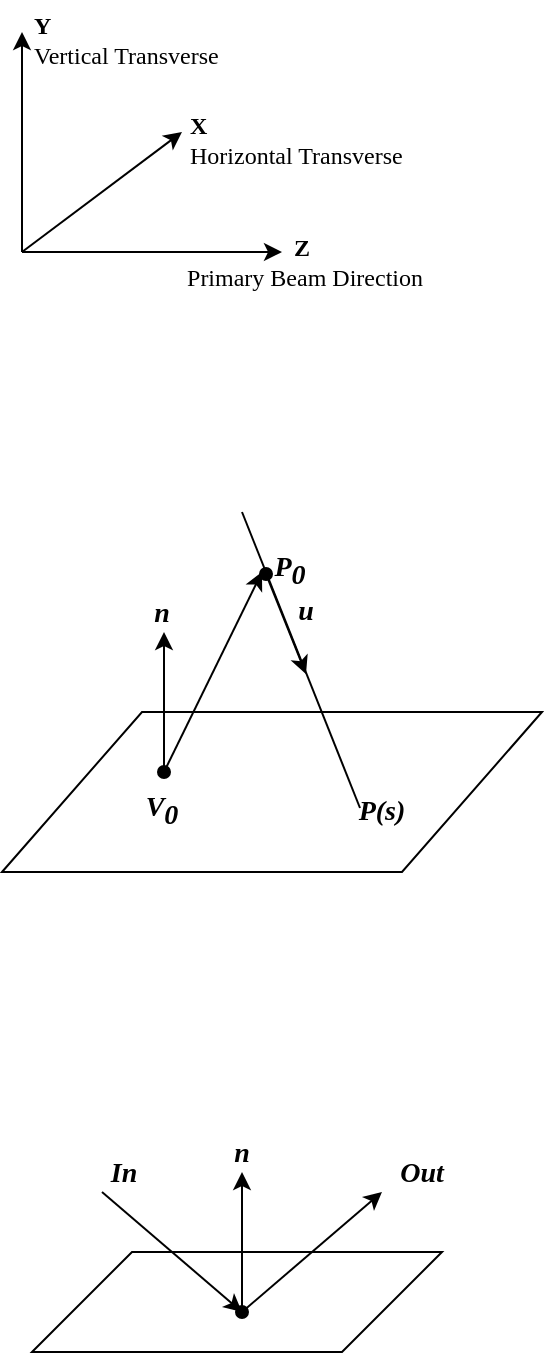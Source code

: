 <mxfile version="13.9.9" type="device" pages="2"><diagram id="XEZtZ5HqxreA5l1B4DLK" name="Page-1"><mxGraphModel dx="757" dy="544" grid="1" gridSize="10" guides="1" tooltips="1" connect="1" arrows="1" fold="1" page="1" pageScale="1" pageWidth="850" pageHeight="1100" math="0" shadow="0"><root><mxCell id="0"/><mxCell id="1" parent="0"/><mxCell id="4GuIVcS2mMb3KXX29gHT-1" value="" style="shape=parallelogram;perimeter=parallelogramPerimeter;whiteSpace=wrap;html=1;fixedSize=1;size=70;" vertex="1" parent="1"><mxGeometry x="110" y="390" width="270" height="80" as="geometry"/></mxCell><mxCell id="PMeN9j592_TiI8Tgo-o7-1" value="" style="endArrow=classic;html=1;fontFamily=Times New Roman;fontSize=12;" parent="1" edge="1"><mxGeometry width="50" height="50" relative="1" as="geometry"><mxPoint x="120" y="160" as="sourcePoint"/><mxPoint x="250" y="160" as="targetPoint"/></mxGeometry></mxCell><mxCell id="PMeN9j592_TiI8Tgo-o7-2" value="" style="endArrow=classic;html=1;fontFamily=Times New Roman;fontSize=12;" parent="1" edge="1"><mxGeometry width="50" height="50" relative="1" as="geometry"><mxPoint x="120" y="160" as="sourcePoint"/><mxPoint x="200" y="100" as="targetPoint"/></mxGeometry></mxCell><mxCell id="PMeN9j592_TiI8Tgo-o7-3" value="" style="endArrow=classic;html=1;fontFamily=Times New Roman;fontSize=12;" parent="1" edge="1"><mxGeometry width="50" height="50" relative="1" as="geometry"><mxPoint x="120" y="160" as="sourcePoint"/><mxPoint x="120" y="50" as="targetPoint"/></mxGeometry></mxCell><mxCell id="PMeN9j592_TiI8Tgo-o7-4" value="&lt;b style=&quot;font-size: 12px;&quot;&gt;Z&lt;/b&gt;&amp;nbsp;&lt;br style=&quot;font-size: 12px;&quot;&gt;Primary Beam Direction" style="text;html=1;strokeColor=none;fillColor=none;align=center;verticalAlign=middle;whiteSpace=wrap;rounded=0;fontFamily=Times New Roman;fontSize=12;" parent="1" vertex="1"><mxGeometry x="191" y="145" width="141" height="40" as="geometry"/></mxCell><mxCell id="PMeN9j592_TiI8Tgo-o7-5" value="&lt;b style=&quot;font-size: 12px;&quot;&gt;X&lt;br style=&quot;font-size: 12px;&quot;&gt;&lt;/b&gt;Horizontal Transverse" style="text;html=1;strokeColor=none;fillColor=none;align=left;verticalAlign=middle;whiteSpace=wrap;rounded=0;fontFamily=Times New Roman;fontSize=12;" parent="1" vertex="1"><mxGeometry x="202" y="89" width="130" height="30" as="geometry"/></mxCell><mxCell id="PMeN9j592_TiI8Tgo-o7-6" value="&lt;b style=&quot;font-size: 12px;&quot;&gt;Y&lt;br style=&quot;font-size: 12px;&quot;&gt;&lt;/b&gt;Vertical Transverse" style="text;html=1;strokeColor=none;fillColor=none;align=left;verticalAlign=middle;whiteSpace=wrap;rounded=0;fontFamily=Times New Roman;fontSize=12;" parent="1" vertex="1"><mxGeometry x="124" y="34" width="106" height="40" as="geometry"/></mxCell><mxCell id="PMeN9j592_TiI8Tgo-o7-7" style="edgeStyle=orthogonalEdgeStyle;rounded=0;orthogonalLoop=1;jettySize=auto;html=1;exitX=0.5;exitY=1;exitDx=0;exitDy=0;fontFamily=Times New Roman;fontSize=12;" parent="1" source="PMeN9j592_TiI8Tgo-o7-4" target="PMeN9j592_TiI8Tgo-o7-4" edge="1"><mxGeometry relative="1" as="geometry"/></mxCell><mxCell id="4GuIVcS2mMb3KXX29gHT-3" value="" style="endArrow=classic;html=1;targetPerimeterSpacing=0;startArrow=oval;startFill=1;" edge="1" parent="1"><mxGeometry width="50" height="50" relative="1" as="geometry"><mxPoint x="191" y="420" as="sourcePoint"/><mxPoint x="191" y="350" as="targetPoint"/></mxGeometry></mxCell><mxCell id="4GuIVcS2mMb3KXX29gHT-4" value="" style="endArrow=classic;html=1;" edge="1" parent="1"><mxGeometry width="50" height="50" relative="1" as="geometry"><mxPoint x="191" y="420" as="sourcePoint"/><mxPoint x="240" y="320" as="targetPoint"/></mxGeometry></mxCell><mxCell id="4GuIVcS2mMb3KXX29gHT-5" value="V&lt;sub style=&quot;font-size: 14px;&quot;&gt;0&lt;/sub&gt;" style="text;html=1;strokeColor=none;fillColor=none;align=center;verticalAlign=middle;whiteSpace=wrap;rounded=0;fontStyle=3;fontFamily=Times New Roman;fontSize=14;" vertex="1" parent="1"><mxGeometry x="170" y="430" width="40" height="20" as="geometry"/></mxCell><mxCell id="4GuIVcS2mMb3KXX29gHT-13" value="&lt;b style=&quot;font-size: 14px;&quot;&gt;&lt;i style=&quot;font-size: 14px;&quot;&gt;&lt;font face=&quot;Times New Roman&quot; style=&quot;font-size: 14px;&quot;&gt;n&lt;/font&gt;&lt;/i&gt;&lt;/b&gt;" style="text;html=1;strokeColor=none;fillColor=none;align=center;verticalAlign=middle;whiteSpace=wrap;rounded=0;fontSize=14;" vertex="1" parent="1"><mxGeometry x="170" y="330" width="40" height="20" as="geometry"/></mxCell><mxCell id="DHPCZ3jpXANVvfYWR5hb-2" value="" style="endArrow=none;html=1;fontFamily=Times New Roman;fontSize=12;" edge="1" parent="1"><mxGeometry width="50" height="50" relative="1" as="geometry"><mxPoint x="230" y="290" as="sourcePoint"/><mxPoint x="289" y="438" as="targetPoint"/></mxGeometry></mxCell><mxCell id="gZIHej3BCniaByH3eLFr-1" value="P&lt;sub style=&quot;font-size: 14px&quot;&gt;0&lt;/sub&gt;" style="text;html=1;strokeColor=none;fillColor=none;align=center;verticalAlign=middle;whiteSpace=wrap;rounded=0;fontStyle=3;fontFamily=Times New Roman;fontSize=14;" vertex="1" parent="1"><mxGeometry x="234" y="310" width="40" height="20" as="geometry"/></mxCell><mxCell id="gZIHej3BCniaByH3eLFr-2" value="P(s)" style="text;html=1;strokeColor=none;fillColor=none;align=center;verticalAlign=middle;whiteSpace=wrap;rounded=0;fontStyle=3;fontFamily=Times New Roman;fontSize=14;" vertex="1" parent="1"><mxGeometry x="280" y="430" width="40" height="20" as="geometry"/></mxCell><mxCell id="gZIHej3BCniaByH3eLFr-3" value="" style="endArrow=classic;html=1;fontFamily=Times New Roman;fontSize=12;endFill=1;startArrow=oval;startFill=1;" edge="1" parent="1"><mxGeometry width="50" height="50" relative="1" as="geometry"><mxPoint x="242" y="321" as="sourcePoint"/><mxPoint x="262" y="371" as="targetPoint"/></mxGeometry></mxCell><mxCell id="gZIHej3BCniaByH3eLFr-5" value="&lt;b&gt;u&lt;/b&gt;" style="text;html=1;strokeColor=none;fillColor=none;align=center;verticalAlign=middle;whiteSpace=wrap;rounded=0;fontStyle=2;fontFamily=Times New Roman;fontSize=14;" vertex="1" parent="1"><mxGeometry x="241.5" y="330" width="40" height="20" as="geometry"/></mxCell><mxCell id="PKfpK2ejVnqDi_JSA_dO-1" value="" style="shape=parallelogram;perimeter=parallelogramPerimeter;whiteSpace=wrap;html=1;fixedSize=1;size=50;" vertex="1" parent="1"><mxGeometry x="125" y="660" width="205" height="50" as="geometry"/></mxCell><mxCell id="PKfpK2ejVnqDi_JSA_dO-2" value="" style="endArrow=classic;html=1;targetPerimeterSpacing=0;startArrow=oval;startFill=1;" edge="1" parent="1"><mxGeometry width="50" height="50" relative="1" as="geometry"><mxPoint x="230" y="690" as="sourcePoint"/><mxPoint x="230" y="620" as="targetPoint"/></mxGeometry></mxCell><mxCell id="PKfpK2ejVnqDi_JSA_dO-3" value="&lt;b style=&quot;font-size: 14px;&quot;&gt;&lt;i style=&quot;font-size: 14px;&quot;&gt;&lt;font face=&quot;Times New Roman&quot; style=&quot;font-size: 14px;&quot;&gt;n&lt;/font&gt;&lt;/i&gt;&lt;/b&gt;" style="text;html=1;strokeColor=none;fillColor=none;align=center;verticalAlign=middle;whiteSpace=wrap;rounded=0;fontSize=14;" vertex="1" parent="1"><mxGeometry x="210" y="600" width="40" height="20" as="geometry"/></mxCell><mxCell id="PKfpK2ejVnqDi_JSA_dO-4" value="" style="endArrow=classic;html=1;" edge="1" parent="1"><mxGeometry width="50" height="50" relative="1" as="geometry"><mxPoint x="230" y="690" as="sourcePoint"/><mxPoint x="300" y="630" as="targetPoint"/></mxGeometry></mxCell><mxCell id="PKfpK2ejVnqDi_JSA_dO-5" value="" style="endArrow=classic;html=1;" edge="1" parent="1"><mxGeometry width="50" height="50" relative="1" as="geometry"><mxPoint x="160" y="630" as="sourcePoint"/><mxPoint x="230" y="690" as="targetPoint"/></mxGeometry></mxCell><mxCell id="kweeO0NltFND5aPguWkB-1" value="&lt;b style=&quot;font-size: 14px&quot;&gt;&lt;i style=&quot;font-size: 14px&quot;&gt;&lt;font face=&quot;Times New Roman&quot; style=&quot;font-size: 14px&quot;&gt;In&lt;/font&gt;&lt;/i&gt;&lt;/b&gt;" style="text;html=1;strokeColor=none;fillColor=none;align=center;verticalAlign=middle;whiteSpace=wrap;rounded=0;fontSize=14;" vertex="1" parent="1"><mxGeometry x="151" y="610" width="40" height="20" as="geometry"/></mxCell><mxCell id="kweeO0NltFND5aPguWkB-2" value="&lt;b style=&quot;font-size: 14px&quot;&gt;&lt;i style=&quot;font-size: 14px&quot;&gt;&lt;font face=&quot;Times New Roman&quot; style=&quot;font-size: 14px&quot;&gt;Out&lt;/font&gt;&lt;/i&gt;&lt;/b&gt;" style="text;html=1;strokeColor=none;fillColor=none;align=center;verticalAlign=middle;whiteSpace=wrap;rounded=0;fontSize=14;" vertex="1" parent="1"><mxGeometry x="300" y="610" width="40" height="20" as="geometry"/></mxCell></root></mxGraphModel></diagram><diagram id="gWHKhcTu5mv0W80ES8QP" name="Mirror"><mxGraphModel dx="757" dy="544" grid="1" gridSize="10" guides="1" tooltips="1" connect="1" arrows="1" fold="1" page="1" pageScale="1" pageWidth="850" pageHeight="1100" math="0" shadow="0"><root><mxCell id="9v3MYaNKJSvupYj0fw3s-0"/><mxCell id="9v3MYaNKJSvupYj0fw3s-1" parent="9v3MYaNKJSvupYj0fw3s-0"/><mxCell id="pv5Z53ZbQroKAuTMAHfI-0" value="" style="shape=cube;whiteSpace=wrap;html=1;boundedLbl=1;backgroundOutline=1;darkOpacity=0.05;darkOpacity2=0.1;rotation=-15;size=33;fontFamily=Times New Roman;fontSize=12;" parent="9v3MYaNKJSvupYj0fw3s-1" vertex="1"><mxGeometry x="304" y="340" width="242.59" height="60.34" as="geometry"/></mxCell><mxCell id="pv5Z53ZbQroKAuTMAHfI-1" value="" style="endArrow=classic;html=1;fontFamily=Times New Roman;fontSize=12;" parent="9v3MYaNKJSvupYj0fw3s-1" edge="1"><mxGeometry width="50" height="50" relative="1" as="geometry"><mxPoint x="255" y="350" as="sourcePoint"/><mxPoint x="425" y="350" as="targetPoint"/></mxGeometry></mxCell><mxCell id="pv5Z53ZbQroKAuTMAHfI-2" value="" style="endArrow=none;dashed=1;html=1;fontFamily=Times New Roman;fontSize=12;" parent="9v3MYaNKJSvupYj0fw3s-1" edge="1"><mxGeometry width="50" height="50" relative="1" as="geometry"><mxPoint x="260" y="400" as="sourcePoint"/><mxPoint x="610" y="300" as="targetPoint"/></mxGeometry></mxCell><mxCell id="pv5Z53ZbQroKAuTMAHfI-3" value="" style="endArrow=classic;html=1;fontFamily=Times New Roman;fontSize=12;" parent="9v3MYaNKJSvupYj0fw3s-1" edge="1"><mxGeometry width="50" height="50" relative="1" as="geometry"><mxPoint x="425" y="350" as="sourcePoint"/><mxPoint x="410" y="300" as="targetPoint"/></mxGeometry></mxCell><mxCell id="pv5Z53ZbQroKAuTMAHfI-4" value="" style="endArrow=classic;html=1;fontFamily=Times New Roman;fontSize=12;" parent="9v3MYaNKJSvupYj0fw3s-1" edge="1"><mxGeometry width="50" height="50" relative="1" as="geometry"><mxPoint x="425" y="350" as="sourcePoint"/><mxPoint x="550" y="280" as="targetPoint"/></mxGeometry></mxCell><mxCell id="pv5Z53ZbQroKAuTMAHfI-5" value="A" style="text;html=1;strokeColor=none;fillColor=none;align=center;verticalAlign=middle;whiteSpace=wrap;rounded=0;fontStyle=2;fontFamily=Times New Roman;fontSize=12;" parent="9v3MYaNKJSvupYj0fw3s-1" vertex="1"><mxGeometry x="366" y="346" width="40" height="20" as="geometry"/></mxCell><mxCell id="pv5Z53ZbQroKAuTMAHfI-7" value="" style="endArrow=none;html=1;fontFamily=Times New Roman;fontSize=12;" parent="9v3MYaNKJSvupYj0fw3s-1" edge="1"><mxGeometry width="50" height="50" relative="1" as="geometry"><mxPoint x="400" y="360" as="sourcePoint"/><mxPoint x="400" y="350" as="targetPoint"/></mxGeometry></mxCell><mxCell id="pv5Z53ZbQroKAuTMAHfI-9" value="V&lt;sub style=&quot;font-size: 12px;&quot;&gt;0&lt;/sub&gt;" style="text;html=1;strokeColor=none;fillColor=none;align=center;verticalAlign=middle;whiteSpace=wrap;rounded=0;fontStyle=2;fontFamily=Times New Roman;fontSize=12;" parent="9v3MYaNKJSvupYj0fw3s-1" vertex="1"><mxGeometry x="326" y="376" width="40" height="20" as="geometry"/></mxCell><mxCell id="pv5Z53ZbQroKAuTMAHfI-10" value="&lt;b style=&quot;font-size: 12px;&quot;&gt;&lt;i style=&quot;font-size: 12px;&quot;&gt;Norm&lt;/i&gt;&lt;/b&gt;" style="text;html=1;strokeColor=none;fillColor=none;align=center;verticalAlign=middle;whiteSpace=wrap;rounded=0;fontSize=12;fontFamily=Times New Roman;" parent="9v3MYaNKJSvupYj0fw3s-1" vertex="1"><mxGeometry x="385" y="280" width="40" height="20" as="geometry"/></mxCell><mxCell id="pv5Z53ZbQroKAuTMAHfI-11" value="&lt;b style=&quot;font-size: 12px;&quot;&gt;&lt;i style=&quot;font-size: 12px;&quot;&gt;In&lt;/i&gt;&lt;/b&gt;" style="text;html=1;strokeColor=none;fillColor=none;align=center;verticalAlign=middle;whiteSpace=wrap;rounded=0;fontSize=12;fontFamily=Times New Roman;" parent="9v3MYaNKJSvupYj0fw3s-1" vertex="1"><mxGeometry x="250" y="330" width="60" height="20" as="geometry"/></mxCell><mxCell id="pv5Z53ZbQroKAuTMAHfI-12" value="&lt;b style=&quot;font-size: 12px;&quot;&gt;&lt;i style=&quot;font-size: 12px;&quot;&gt;Out&lt;/i&gt;&lt;/b&gt;" style="text;html=1;strokeColor=none;fillColor=none;align=center;verticalAlign=middle;whiteSpace=wrap;rounded=0;fontSize=12;fontFamily=Times New Roman;" parent="9v3MYaNKJSvupYj0fw3s-1" vertex="1"><mxGeometry x="486.59" y="270" width="60" height="20" as="geometry"/></mxCell><mxCell id="pv5Z53ZbQroKAuTMAHfI-13" value="V&lt;sub style=&quot;font-size: 12px;&quot;&gt;1&lt;/sub&gt;" style="text;html=1;strokeColor=none;fillColor=none;align=center;verticalAlign=middle;whiteSpace=wrap;rounded=0;fontStyle=2;fontFamily=Times New Roman;fontSize=12;" parent="9v3MYaNKJSvupYj0fw3s-1" vertex="1"><mxGeometry x="273" y="357.0" width="40" height="20" as="geometry"/></mxCell><mxCell id="pv5Z53ZbQroKAuTMAHfI-14" value="V&lt;sub style=&quot;font-size: 12px;&quot;&gt;2&lt;/sub&gt;" style="text;html=1;strokeColor=none;fillColor=none;align=center;verticalAlign=middle;whiteSpace=wrap;rounded=0;fontStyle=2;fontFamily=Times New Roman;fontSize=12;" parent="9v3MYaNKJSvupYj0fw3s-1" vertex="1"><mxGeometry x="280" y="396.0" width="40" height="20" as="geometry"/></mxCell><mxCell id="pv5Z53ZbQroKAuTMAHfI-15" value="V&lt;sub style=&quot;font-size: 12px;&quot;&gt;3&lt;/sub&gt;" style="text;html=1;strokeColor=none;fillColor=none;align=center;verticalAlign=middle;whiteSpace=wrap;rounded=0;fontStyle=2;fontFamily=Times New Roman;fontSize=12;" parent="9v3MYaNKJSvupYj0fw3s-1" vertex="1"><mxGeometry x="326" y="420.0" width="40" height="20" as="geometry"/></mxCell><mxCell id="pv5Z53ZbQroKAuTMAHfI-16" value="V&lt;sub style=&quot;font-size: 12px;&quot;&gt;4&lt;/sub&gt;" style="text;html=1;strokeColor=none;fillColor=none;align=center;verticalAlign=middle;whiteSpace=wrap;rounded=0;fontStyle=2;fontFamily=Times New Roman;fontSize=12;" parent="9v3MYaNKJSvupYj0fw3s-1" vertex="1"><mxGeometry x="540" y="330.0" width="40" height="20" as="geometry"/></mxCell><mxCell id="pv5Z53ZbQroKAuTMAHfI-17" value="V&lt;span style=&quot;font-size: 12px;&quot;&gt;5&lt;/span&gt;" style="text;html=1;strokeColor=none;fillColor=none;align=center;verticalAlign=middle;whiteSpace=wrap;rounded=0;fontStyle=2;fontFamily=Times New Roman;fontSize=12;" parent="9v3MYaNKJSvupYj0fw3s-1" vertex="1"><mxGeometry x="490" y="300.0" width="40" height="20" as="geometry"/></mxCell><mxCell id="pv5Z53ZbQroKAuTMAHfI-18" value="V&lt;sub style=&quot;font-size: 12px;&quot;&gt;6&lt;/sub&gt;" style="text;html=1;strokeColor=none;fillColor=none;align=center;verticalAlign=middle;whiteSpace=wrap;rounded=0;fontStyle=2;fontFamily=Times New Roman;fontSize=12;fontColor=#666666;" parent="9v3MYaNKJSvupYj0fw3s-1" vertex="1"><mxGeometry x="486.59" y="340.0" width="40" height="20" as="geometry"/></mxCell><mxCell id="pv5Z53ZbQroKAuTMAHfI-19" value="V&lt;sub style=&quot;font-size: 12px;&quot;&gt;7&lt;/sub&gt;" style="text;html=1;strokeColor=none;fillColor=none;align=center;verticalAlign=middle;whiteSpace=wrap;rounded=0;fontStyle=2;fontFamily=Times New Roman;fontSize=12;" parent="9v3MYaNKJSvupYj0fw3s-1" vertex="1"><mxGeometry x="540" y="366.0" width="40" height="20" as="geometry"/></mxCell></root></mxGraphModel></diagram></mxfile>